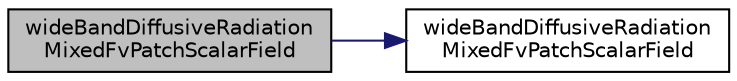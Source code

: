 digraph "wideBandDiffusiveRadiationMixedFvPatchScalarField"
{
  bgcolor="transparent";
  edge [fontname="Helvetica",fontsize="10",labelfontname="Helvetica",labelfontsize="10"];
  node [fontname="Helvetica",fontsize="10",shape=record];
  rankdir="LR";
  Node1 [label="wideBandDiffusiveRadiation\lMixedFvPatchScalarField",height=0.2,width=0.4,color="black", fillcolor="grey75", style="filled", fontcolor="black"];
  Node1 -> Node2 [color="midnightblue",fontsize="10",style="solid",fontname="Helvetica"];
  Node2 [label="wideBandDiffusiveRadiation\lMixedFvPatchScalarField",height=0.2,width=0.4,color="black",URL="$a02986.html#a15924e102169246e883dc6fae12b77af",tooltip="Construct from patch and internal field. "];
}
